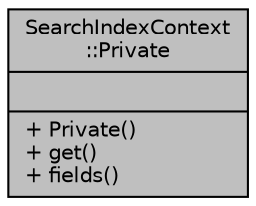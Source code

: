 digraph "SearchIndexContext::Private"
{
 // LATEX_PDF_SIZE
  edge [fontname="Helvetica",fontsize="10",labelfontname="Helvetica",labelfontsize="10"];
  node [fontname="Helvetica",fontsize="10",shape=record];
  Node1 [label="{SearchIndexContext\l::Private\n||+ Private()\l+ get()\l+ fields()\l}",height=0.2,width=0.4,color="black", fillcolor="grey75", style="filled", fontcolor="black",tooltip=" "];
}

